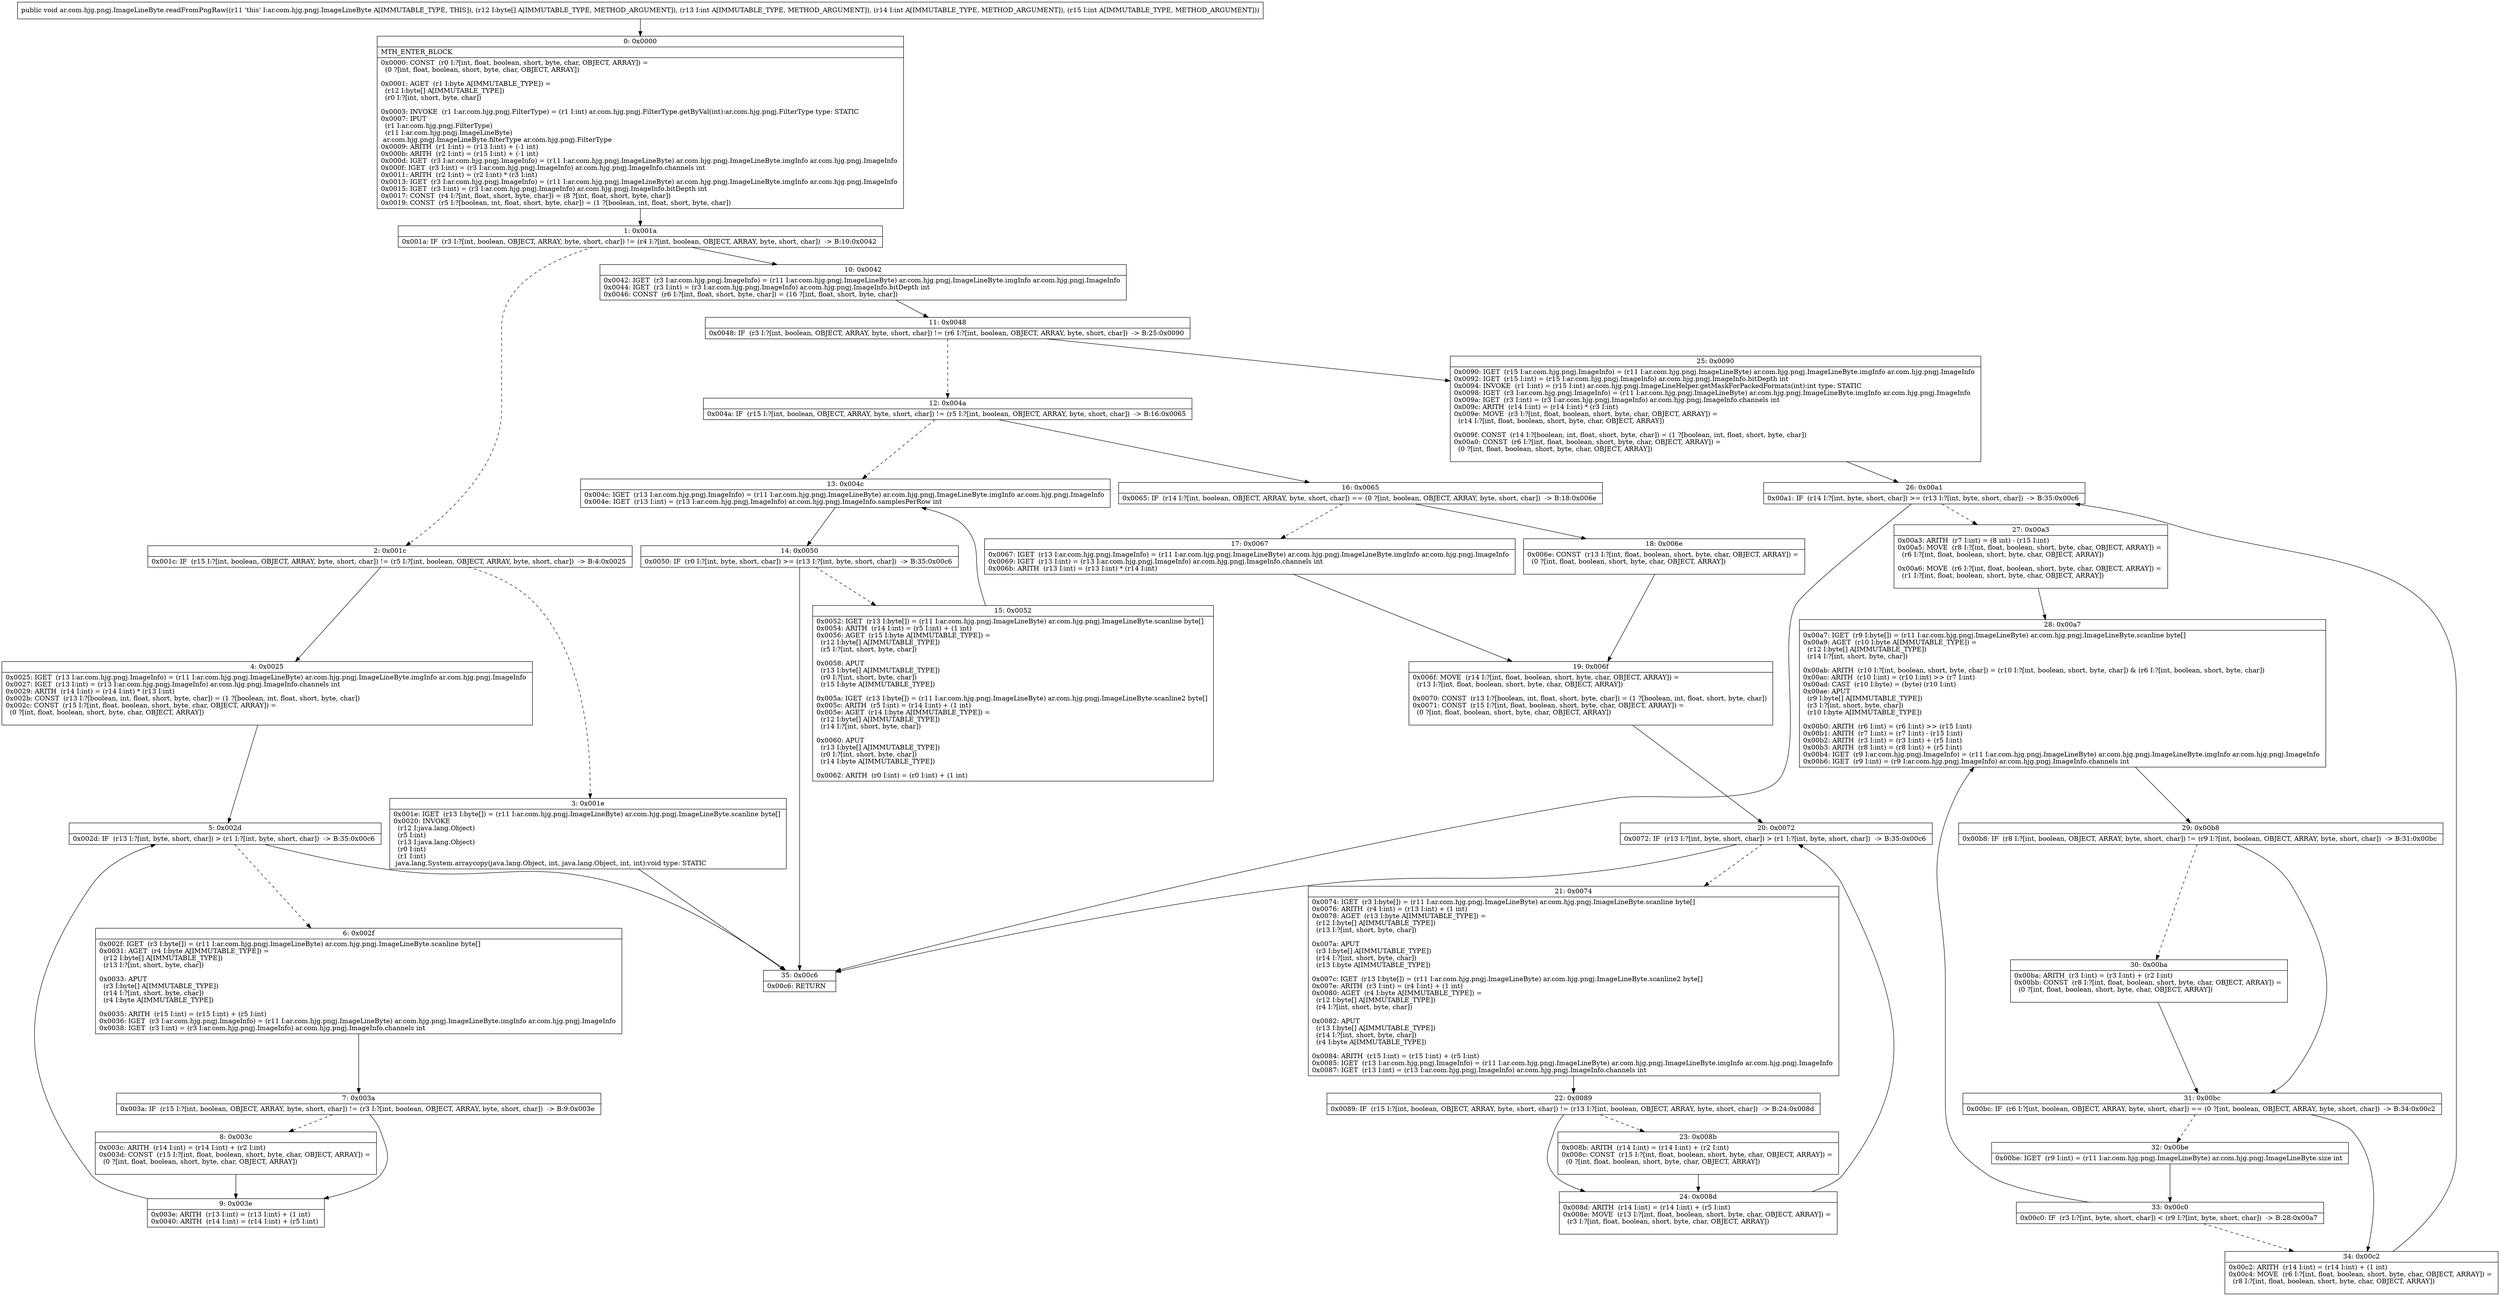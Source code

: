 digraph "CFG forar.com.hjg.pngj.ImageLineByte.readFromPngRaw([BIII)V" {
Node_0 [shape=record,label="{0\:\ 0x0000|MTH_ENTER_BLOCK\l|0x0000: CONST  (r0 I:?[int, float, boolean, short, byte, char, OBJECT, ARRAY]) = \l  (0 ?[int, float, boolean, short, byte, char, OBJECT, ARRAY])\l \l0x0001: AGET  (r1 I:byte A[IMMUTABLE_TYPE]) = \l  (r12 I:byte[] A[IMMUTABLE_TYPE])\l  (r0 I:?[int, short, byte, char])\l \l0x0003: INVOKE  (r1 I:ar.com.hjg.pngj.FilterType) = (r1 I:int) ar.com.hjg.pngj.FilterType.getByVal(int):ar.com.hjg.pngj.FilterType type: STATIC \l0x0007: IPUT  \l  (r1 I:ar.com.hjg.pngj.FilterType)\l  (r11 I:ar.com.hjg.pngj.ImageLineByte)\l ar.com.hjg.pngj.ImageLineByte.filterType ar.com.hjg.pngj.FilterType \l0x0009: ARITH  (r1 I:int) = (r13 I:int) + (\-1 int) \l0x000b: ARITH  (r2 I:int) = (r15 I:int) + (\-1 int) \l0x000d: IGET  (r3 I:ar.com.hjg.pngj.ImageInfo) = (r11 I:ar.com.hjg.pngj.ImageLineByte) ar.com.hjg.pngj.ImageLineByte.imgInfo ar.com.hjg.pngj.ImageInfo \l0x000f: IGET  (r3 I:int) = (r3 I:ar.com.hjg.pngj.ImageInfo) ar.com.hjg.pngj.ImageInfo.channels int \l0x0011: ARITH  (r2 I:int) = (r2 I:int) * (r3 I:int) \l0x0013: IGET  (r3 I:ar.com.hjg.pngj.ImageInfo) = (r11 I:ar.com.hjg.pngj.ImageLineByte) ar.com.hjg.pngj.ImageLineByte.imgInfo ar.com.hjg.pngj.ImageInfo \l0x0015: IGET  (r3 I:int) = (r3 I:ar.com.hjg.pngj.ImageInfo) ar.com.hjg.pngj.ImageInfo.bitDepth int \l0x0017: CONST  (r4 I:?[int, float, short, byte, char]) = (8 ?[int, float, short, byte, char]) \l0x0019: CONST  (r5 I:?[boolean, int, float, short, byte, char]) = (1 ?[boolean, int, float, short, byte, char]) \l}"];
Node_1 [shape=record,label="{1\:\ 0x001a|0x001a: IF  (r3 I:?[int, boolean, OBJECT, ARRAY, byte, short, char]) != (r4 I:?[int, boolean, OBJECT, ARRAY, byte, short, char])  \-\> B:10:0x0042 \l}"];
Node_2 [shape=record,label="{2\:\ 0x001c|0x001c: IF  (r15 I:?[int, boolean, OBJECT, ARRAY, byte, short, char]) != (r5 I:?[int, boolean, OBJECT, ARRAY, byte, short, char])  \-\> B:4:0x0025 \l}"];
Node_3 [shape=record,label="{3\:\ 0x001e|0x001e: IGET  (r13 I:byte[]) = (r11 I:ar.com.hjg.pngj.ImageLineByte) ar.com.hjg.pngj.ImageLineByte.scanline byte[] \l0x0020: INVOKE  \l  (r12 I:java.lang.Object)\l  (r5 I:int)\l  (r13 I:java.lang.Object)\l  (r0 I:int)\l  (r1 I:int)\l java.lang.System.arraycopy(java.lang.Object, int, java.lang.Object, int, int):void type: STATIC \l}"];
Node_4 [shape=record,label="{4\:\ 0x0025|0x0025: IGET  (r13 I:ar.com.hjg.pngj.ImageInfo) = (r11 I:ar.com.hjg.pngj.ImageLineByte) ar.com.hjg.pngj.ImageLineByte.imgInfo ar.com.hjg.pngj.ImageInfo \l0x0027: IGET  (r13 I:int) = (r13 I:ar.com.hjg.pngj.ImageInfo) ar.com.hjg.pngj.ImageInfo.channels int \l0x0029: ARITH  (r14 I:int) = (r14 I:int) * (r13 I:int) \l0x002b: CONST  (r13 I:?[boolean, int, float, short, byte, char]) = (1 ?[boolean, int, float, short, byte, char]) \l0x002c: CONST  (r15 I:?[int, float, boolean, short, byte, char, OBJECT, ARRAY]) = \l  (0 ?[int, float, boolean, short, byte, char, OBJECT, ARRAY])\l \l}"];
Node_5 [shape=record,label="{5\:\ 0x002d|0x002d: IF  (r13 I:?[int, byte, short, char]) \> (r1 I:?[int, byte, short, char])  \-\> B:35:0x00c6 \l}"];
Node_6 [shape=record,label="{6\:\ 0x002f|0x002f: IGET  (r3 I:byte[]) = (r11 I:ar.com.hjg.pngj.ImageLineByte) ar.com.hjg.pngj.ImageLineByte.scanline byte[] \l0x0031: AGET  (r4 I:byte A[IMMUTABLE_TYPE]) = \l  (r12 I:byte[] A[IMMUTABLE_TYPE])\l  (r13 I:?[int, short, byte, char])\l \l0x0033: APUT  \l  (r3 I:byte[] A[IMMUTABLE_TYPE])\l  (r14 I:?[int, short, byte, char])\l  (r4 I:byte A[IMMUTABLE_TYPE])\l \l0x0035: ARITH  (r15 I:int) = (r15 I:int) + (r5 I:int) \l0x0036: IGET  (r3 I:ar.com.hjg.pngj.ImageInfo) = (r11 I:ar.com.hjg.pngj.ImageLineByte) ar.com.hjg.pngj.ImageLineByte.imgInfo ar.com.hjg.pngj.ImageInfo \l0x0038: IGET  (r3 I:int) = (r3 I:ar.com.hjg.pngj.ImageInfo) ar.com.hjg.pngj.ImageInfo.channels int \l}"];
Node_7 [shape=record,label="{7\:\ 0x003a|0x003a: IF  (r15 I:?[int, boolean, OBJECT, ARRAY, byte, short, char]) != (r3 I:?[int, boolean, OBJECT, ARRAY, byte, short, char])  \-\> B:9:0x003e \l}"];
Node_8 [shape=record,label="{8\:\ 0x003c|0x003c: ARITH  (r14 I:int) = (r14 I:int) + (r2 I:int) \l0x003d: CONST  (r15 I:?[int, float, boolean, short, byte, char, OBJECT, ARRAY]) = \l  (0 ?[int, float, boolean, short, byte, char, OBJECT, ARRAY])\l \l}"];
Node_9 [shape=record,label="{9\:\ 0x003e|0x003e: ARITH  (r13 I:int) = (r13 I:int) + (1 int) \l0x0040: ARITH  (r14 I:int) = (r14 I:int) + (r5 I:int) \l}"];
Node_10 [shape=record,label="{10\:\ 0x0042|0x0042: IGET  (r3 I:ar.com.hjg.pngj.ImageInfo) = (r11 I:ar.com.hjg.pngj.ImageLineByte) ar.com.hjg.pngj.ImageLineByte.imgInfo ar.com.hjg.pngj.ImageInfo \l0x0044: IGET  (r3 I:int) = (r3 I:ar.com.hjg.pngj.ImageInfo) ar.com.hjg.pngj.ImageInfo.bitDepth int \l0x0046: CONST  (r6 I:?[int, float, short, byte, char]) = (16 ?[int, float, short, byte, char]) \l}"];
Node_11 [shape=record,label="{11\:\ 0x0048|0x0048: IF  (r3 I:?[int, boolean, OBJECT, ARRAY, byte, short, char]) != (r6 I:?[int, boolean, OBJECT, ARRAY, byte, short, char])  \-\> B:25:0x0090 \l}"];
Node_12 [shape=record,label="{12\:\ 0x004a|0x004a: IF  (r15 I:?[int, boolean, OBJECT, ARRAY, byte, short, char]) != (r5 I:?[int, boolean, OBJECT, ARRAY, byte, short, char])  \-\> B:16:0x0065 \l}"];
Node_13 [shape=record,label="{13\:\ 0x004c|0x004c: IGET  (r13 I:ar.com.hjg.pngj.ImageInfo) = (r11 I:ar.com.hjg.pngj.ImageLineByte) ar.com.hjg.pngj.ImageLineByte.imgInfo ar.com.hjg.pngj.ImageInfo \l0x004e: IGET  (r13 I:int) = (r13 I:ar.com.hjg.pngj.ImageInfo) ar.com.hjg.pngj.ImageInfo.samplesPerRow int \l}"];
Node_14 [shape=record,label="{14\:\ 0x0050|0x0050: IF  (r0 I:?[int, byte, short, char]) \>= (r13 I:?[int, byte, short, char])  \-\> B:35:0x00c6 \l}"];
Node_15 [shape=record,label="{15\:\ 0x0052|0x0052: IGET  (r13 I:byte[]) = (r11 I:ar.com.hjg.pngj.ImageLineByte) ar.com.hjg.pngj.ImageLineByte.scanline byte[] \l0x0054: ARITH  (r14 I:int) = (r5 I:int) + (1 int) \l0x0056: AGET  (r15 I:byte A[IMMUTABLE_TYPE]) = \l  (r12 I:byte[] A[IMMUTABLE_TYPE])\l  (r5 I:?[int, short, byte, char])\l \l0x0058: APUT  \l  (r13 I:byte[] A[IMMUTABLE_TYPE])\l  (r0 I:?[int, short, byte, char])\l  (r15 I:byte A[IMMUTABLE_TYPE])\l \l0x005a: IGET  (r13 I:byte[]) = (r11 I:ar.com.hjg.pngj.ImageLineByte) ar.com.hjg.pngj.ImageLineByte.scanline2 byte[] \l0x005c: ARITH  (r5 I:int) = (r14 I:int) + (1 int) \l0x005e: AGET  (r14 I:byte A[IMMUTABLE_TYPE]) = \l  (r12 I:byte[] A[IMMUTABLE_TYPE])\l  (r14 I:?[int, short, byte, char])\l \l0x0060: APUT  \l  (r13 I:byte[] A[IMMUTABLE_TYPE])\l  (r0 I:?[int, short, byte, char])\l  (r14 I:byte A[IMMUTABLE_TYPE])\l \l0x0062: ARITH  (r0 I:int) = (r0 I:int) + (1 int) \l}"];
Node_16 [shape=record,label="{16\:\ 0x0065|0x0065: IF  (r14 I:?[int, boolean, OBJECT, ARRAY, byte, short, char]) == (0 ?[int, boolean, OBJECT, ARRAY, byte, short, char])  \-\> B:18:0x006e \l}"];
Node_17 [shape=record,label="{17\:\ 0x0067|0x0067: IGET  (r13 I:ar.com.hjg.pngj.ImageInfo) = (r11 I:ar.com.hjg.pngj.ImageLineByte) ar.com.hjg.pngj.ImageLineByte.imgInfo ar.com.hjg.pngj.ImageInfo \l0x0069: IGET  (r13 I:int) = (r13 I:ar.com.hjg.pngj.ImageInfo) ar.com.hjg.pngj.ImageInfo.channels int \l0x006b: ARITH  (r13 I:int) = (r13 I:int) * (r14 I:int) \l}"];
Node_18 [shape=record,label="{18\:\ 0x006e|0x006e: CONST  (r13 I:?[int, float, boolean, short, byte, char, OBJECT, ARRAY]) = \l  (0 ?[int, float, boolean, short, byte, char, OBJECT, ARRAY])\l \l}"];
Node_19 [shape=record,label="{19\:\ 0x006f|0x006f: MOVE  (r14 I:?[int, float, boolean, short, byte, char, OBJECT, ARRAY]) = \l  (r13 I:?[int, float, boolean, short, byte, char, OBJECT, ARRAY])\l \l0x0070: CONST  (r13 I:?[boolean, int, float, short, byte, char]) = (1 ?[boolean, int, float, short, byte, char]) \l0x0071: CONST  (r15 I:?[int, float, boolean, short, byte, char, OBJECT, ARRAY]) = \l  (0 ?[int, float, boolean, short, byte, char, OBJECT, ARRAY])\l \l}"];
Node_20 [shape=record,label="{20\:\ 0x0072|0x0072: IF  (r13 I:?[int, byte, short, char]) \> (r1 I:?[int, byte, short, char])  \-\> B:35:0x00c6 \l}"];
Node_21 [shape=record,label="{21\:\ 0x0074|0x0074: IGET  (r3 I:byte[]) = (r11 I:ar.com.hjg.pngj.ImageLineByte) ar.com.hjg.pngj.ImageLineByte.scanline byte[] \l0x0076: ARITH  (r4 I:int) = (r13 I:int) + (1 int) \l0x0078: AGET  (r13 I:byte A[IMMUTABLE_TYPE]) = \l  (r12 I:byte[] A[IMMUTABLE_TYPE])\l  (r13 I:?[int, short, byte, char])\l \l0x007a: APUT  \l  (r3 I:byte[] A[IMMUTABLE_TYPE])\l  (r14 I:?[int, short, byte, char])\l  (r13 I:byte A[IMMUTABLE_TYPE])\l \l0x007c: IGET  (r13 I:byte[]) = (r11 I:ar.com.hjg.pngj.ImageLineByte) ar.com.hjg.pngj.ImageLineByte.scanline2 byte[] \l0x007e: ARITH  (r3 I:int) = (r4 I:int) + (1 int) \l0x0080: AGET  (r4 I:byte A[IMMUTABLE_TYPE]) = \l  (r12 I:byte[] A[IMMUTABLE_TYPE])\l  (r4 I:?[int, short, byte, char])\l \l0x0082: APUT  \l  (r13 I:byte[] A[IMMUTABLE_TYPE])\l  (r14 I:?[int, short, byte, char])\l  (r4 I:byte A[IMMUTABLE_TYPE])\l \l0x0084: ARITH  (r15 I:int) = (r15 I:int) + (r5 I:int) \l0x0085: IGET  (r13 I:ar.com.hjg.pngj.ImageInfo) = (r11 I:ar.com.hjg.pngj.ImageLineByte) ar.com.hjg.pngj.ImageLineByte.imgInfo ar.com.hjg.pngj.ImageInfo \l0x0087: IGET  (r13 I:int) = (r13 I:ar.com.hjg.pngj.ImageInfo) ar.com.hjg.pngj.ImageInfo.channels int \l}"];
Node_22 [shape=record,label="{22\:\ 0x0089|0x0089: IF  (r15 I:?[int, boolean, OBJECT, ARRAY, byte, short, char]) != (r13 I:?[int, boolean, OBJECT, ARRAY, byte, short, char])  \-\> B:24:0x008d \l}"];
Node_23 [shape=record,label="{23\:\ 0x008b|0x008b: ARITH  (r14 I:int) = (r14 I:int) + (r2 I:int) \l0x008c: CONST  (r15 I:?[int, float, boolean, short, byte, char, OBJECT, ARRAY]) = \l  (0 ?[int, float, boolean, short, byte, char, OBJECT, ARRAY])\l \l}"];
Node_24 [shape=record,label="{24\:\ 0x008d|0x008d: ARITH  (r14 I:int) = (r14 I:int) + (r5 I:int) \l0x008e: MOVE  (r13 I:?[int, float, boolean, short, byte, char, OBJECT, ARRAY]) = \l  (r3 I:?[int, float, boolean, short, byte, char, OBJECT, ARRAY])\l \l}"];
Node_25 [shape=record,label="{25\:\ 0x0090|0x0090: IGET  (r15 I:ar.com.hjg.pngj.ImageInfo) = (r11 I:ar.com.hjg.pngj.ImageLineByte) ar.com.hjg.pngj.ImageLineByte.imgInfo ar.com.hjg.pngj.ImageInfo \l0x0092: IGET  (r15 I:int) = (r15 I:ar.com.hjg.pngj.ImageInfo) ar.com.hjg.pngj.ImageInfo.bitDepth int \l0x0094: INVOKE  (r1 I:int) = (r15 I:int) ar.com.hjg.pngj.ImageLineHelper.getMaskForPackedFormats(int):int type: STATIC \l0x0098: IGET  (r3 I:ar.com.hjg.pngj.ImageInfo) = (r11 I:ar.com.hjg.pngj.ImageLineByte) ar.com.hjg.pngj.ImageLineByte.imgInfo ar.com.hjg.pngj.ImageInfo \l0x009a: IGET  (r3 I:int) = (r3 I:ar.com.hjg.pngj.ImageInfo) ar.com.hjg.pngj.ImageInfo.channels int \l0x009c: ARITH  (r14 I:int) = (r14 I:int) * (r3 I:int) \l0x009e: MOVE  (r3 I:?[int, float, boolean, short, byte, char, OBJECT, ARRAY]) = \l  (r14 I:?[int, float, boolean, short, byte, char, OBJECT, ARRAY])\l \l0x009f: CONST  (r14 I:?[boolean, int, float, short, byte, char]) = (1 ?[boolean, int, float, short, byte, char]) \l0x00a0: CONST  (r6 I:?[int, float, boolean, short, byte, char, OBJECT, ARRAY]) = \l  (0 ?[int, float, boolean, short, byte, char, OBJECT, ARRAY])\l \l}"];
Node_26 [shape=record,label="{26\:\ 0x00a1|0x00a1: IF  (r14 I:?[int, byte, short, char]) \>= (r13 I:?[int, byte, short, char])  \-\> B:35:0x00c6 \l}"];
Node_27 [shape=record,label="{27\:\ 0x00a3|0x00a3: ARITH  (r7 I:int) = (8 int) \- (r15 I:int) \l0x00a5: MOVE  (r8 I:?[int, float, boolean, short, byte, char, OBJECT, ARRAY]) = \l  (r6 I:?[int, float, boolean, short, byte, char, OBJECT, ARRAY])\l \l0x00a6: MOVE  (r6 I:?[int, float, boolean, short, byte, char, OBJECT, ARRAY]) = \l  (r1 I:?[int, float, boolean, short, byte, char, OBJECT, ARRAY])\l \l}"];
Node_28 [shape=record,label="{28\:\ 0x00a7|0x00a7: IGET  (r9 I:byte[]) = (r11 I:ar.com.hjg.pngj.ImageLineByte) ar.com.hjg.pngj.ImageLineByte.scanline byte[] \l0x00a9: AGET  (r10 I:byte A[IMMUTABLE_TYPE]) = \l  (r12 I:byte[] A[IMMUTABLE_TYPE])\l  (r14 I:?[int, short, byte, char])\l \l0x00ab: ARITH  (r10 I:?[int, boolean, short, byte, char]) = (r10 I:?[int, boolean, short, byte, char]) & (r6 I:?[int, boolean, short, byte, char]) \l0x00ac: ARITH  (r10 I:int) = (r10 I:int) \>\> (r7 I:int) \l0x00ad: CAST  (r10 I:byte) = (byte) (r10 I:int) \l0x00ae: APUT  \l  (r9 I:byte[] A[IMMUTABLE_TYPE])\l  (r3 I:?[int, short, byte, char])\l  (r10 I:byte A[IMMUTABLE_TYPE])\l \l0x00b0: ARITH  (r6 I:int) = (r6 I:int) \>\> (r15 I:int) \l0x00b1: ARITH  (r7 I:int) = (r7 I:int) \- (r15 I:int) \l0x00b2: ARITH  (r3 I:int) = (r3 I:int) + (r5 I:int) \l0x00b3: ARITH  (r8 I:int) = (r8 I:int) + (r5 I:int) \l0x00b4: IGET  (r9 I:ar.com.hjg.pngj.ImageInfo) = (r11 I:ar.com.hjg.pngj.ImageLineByte) ar.com.hjg.pngj.ImageLineByte.imgInfo ar.com.hjg.pngj.ImageInfo \l0x00b6: IGET  (r9 I:int) = (r9 I:ar.com.hjg.pngj.ImageInfo) ar.com.hjg.pngj.ImageInfo.channels int \l}"];
Node_29 [shape=record,label="{29\:\ 0x00b8|0x00b8: IF  (r8 I:?[int, boolean, OBJECT, ARRAY, byte, short, char]) != (r9 I:?[int, boolean, OBJECT, ARRAY, byte, short, char])  \-\> B:31:0x00bc \l}"];
Node_30 [shape=record,label="{30\:\ 0x00ba|0x00ba: ARITH  (r3 I:int) = (r3 I:int) + (r2 I:int) \l0x00bb: CONST  (r8 I:?[int, float, boolean, short, byte, char, OBJECT, ARRAY]) = \l  (0 ?[int, float, boolean, short, byte, char, OBJECT, ARRAY])\l \l}"];
Node_31 [shape=record,label="{31\:\ 0x00bc|0x00bc: IF  (r6 I:?[int, boolean, OBJECT, ARRAY, byte, short, char]) == (0 ?[int, boolean, OBJECT, ARRAY, byte, short, char])  \-\> B:34:0x00c2 \l}"];
Node_32 [shape=record,label="{32\:\ 0x00be|0x00be: IGET  (r9 I:int) = (r11 I:ar.com.hjg.pngj.ImageLineByte) ar.com.hjg.pngj.ImageLineByte.size int \l}"];
Node_33 [shape=record,label="{33\:\ 0x00c0|0x00c0: IF  (r3 I:?[int, byte, short, char]) \< (r9 I:?[int, byte, short, char])  \-\> B:28:0x00a7 \l}"];
Node_34 [shape=record,label="{34\:\ 0x00c2|0x00c2: ARITH  (r14 I:int) = (r14 I:int) + (1 int) \l0x00c4: MOVE  (r6 I:?[int, float, boolean, short, byte, char, OBJECT, ARRAY]) = \l  (r8 I:?[int, float, boolean, short, byte, char, OBJECT, ARRAY])\l \l}"];
Node_35 [shape=record,label="{35\:\ 0x00c6|0x00c6: RETURN   \l}"];
MethodNode[shape=record,label="{public void ar.com.hjg.pngj.ImageLineByte.readFromPngRaw((r11 'this' I:ar.com.hjg.pngj.ImageLineByte A[IMMUTABLE_TYPE, THIS]), (r12 I:byte[] A[IMMUTABLE_TYPE, METHOD_ARGUMENT]), (r13 I:int A[IMMUTABLE_TYPE, METHOD_ARGUMENT]), (r14 I:int A[IMMUTABLE_TYPE, METHOD_ARGUMENT]), (r15 I:int A[IMMUTABLE_TYPE, METHOD_ARGUMENT])) }"];
MethodNode -> Node_0;
Node_0 -> Node_1;
Node_1 -> Node_2[style=dashed];
Node_1 -> Node_10;
Node_2 -> Node_3[style=dashed];
Node_2 -> Node_4;
Node_3 -> Node_35;
Node_4 -> Node_5;
Node_5 -> Node_6[style=dashed];
Node_5 -> Node_35;
Node_6 -> Node_7;
Node_7 -> Node_8[style=dashed];
Node_7 -> Node_9;
Node_8 -> Node_9;
Node_9 -> Node_5;
Node_10 -> Node_11;
Node_11 -> Node_12[style=dashed];
Node_11 -> Node_25;
Node_12 -> Node_13[style=dashed];
Node_12 -> Node_16;
Node_13 -> Node_14;
Node_14 -> Node_15[style=dashed];
Node_14 -> Node_35;
Node_15 -> Node_13;
Node_16 -> Node_17[style=dashed];
Node_16 -> Node_18;
Node_17 -> Node_19;
Node_18 -> Node_19;
Node_19 -> Node_20;
Node_20 -> Node_21[style=dashed];
Node_20 -> Node_35;
Node_21 -> Node_22;
Node_22 -> Node_23[style=dashed];
Node_22 -> Node_24;
Node_23 -> Node_24;
Node_24 -> Node_20;
Node_25 -> Node_26;
Node_26 -> Node_27[style=dashed];
Node_26 -> Node_35;
Node_27 -> Node_28;
Node_28 -> Node_29;
Node_29 -> Node_30[style=dashed];
Node_29 -> Node_31;
Node_30 -> Node_31;
Node_31 -> Node_32[style=dashed];
Node_31 -> Node_34;
Node_32 -> Node_33;
Node_33 -> Node_28;
Node_33 -> Node_34[style=dashed];
Node_34 -> Node_26;
}

